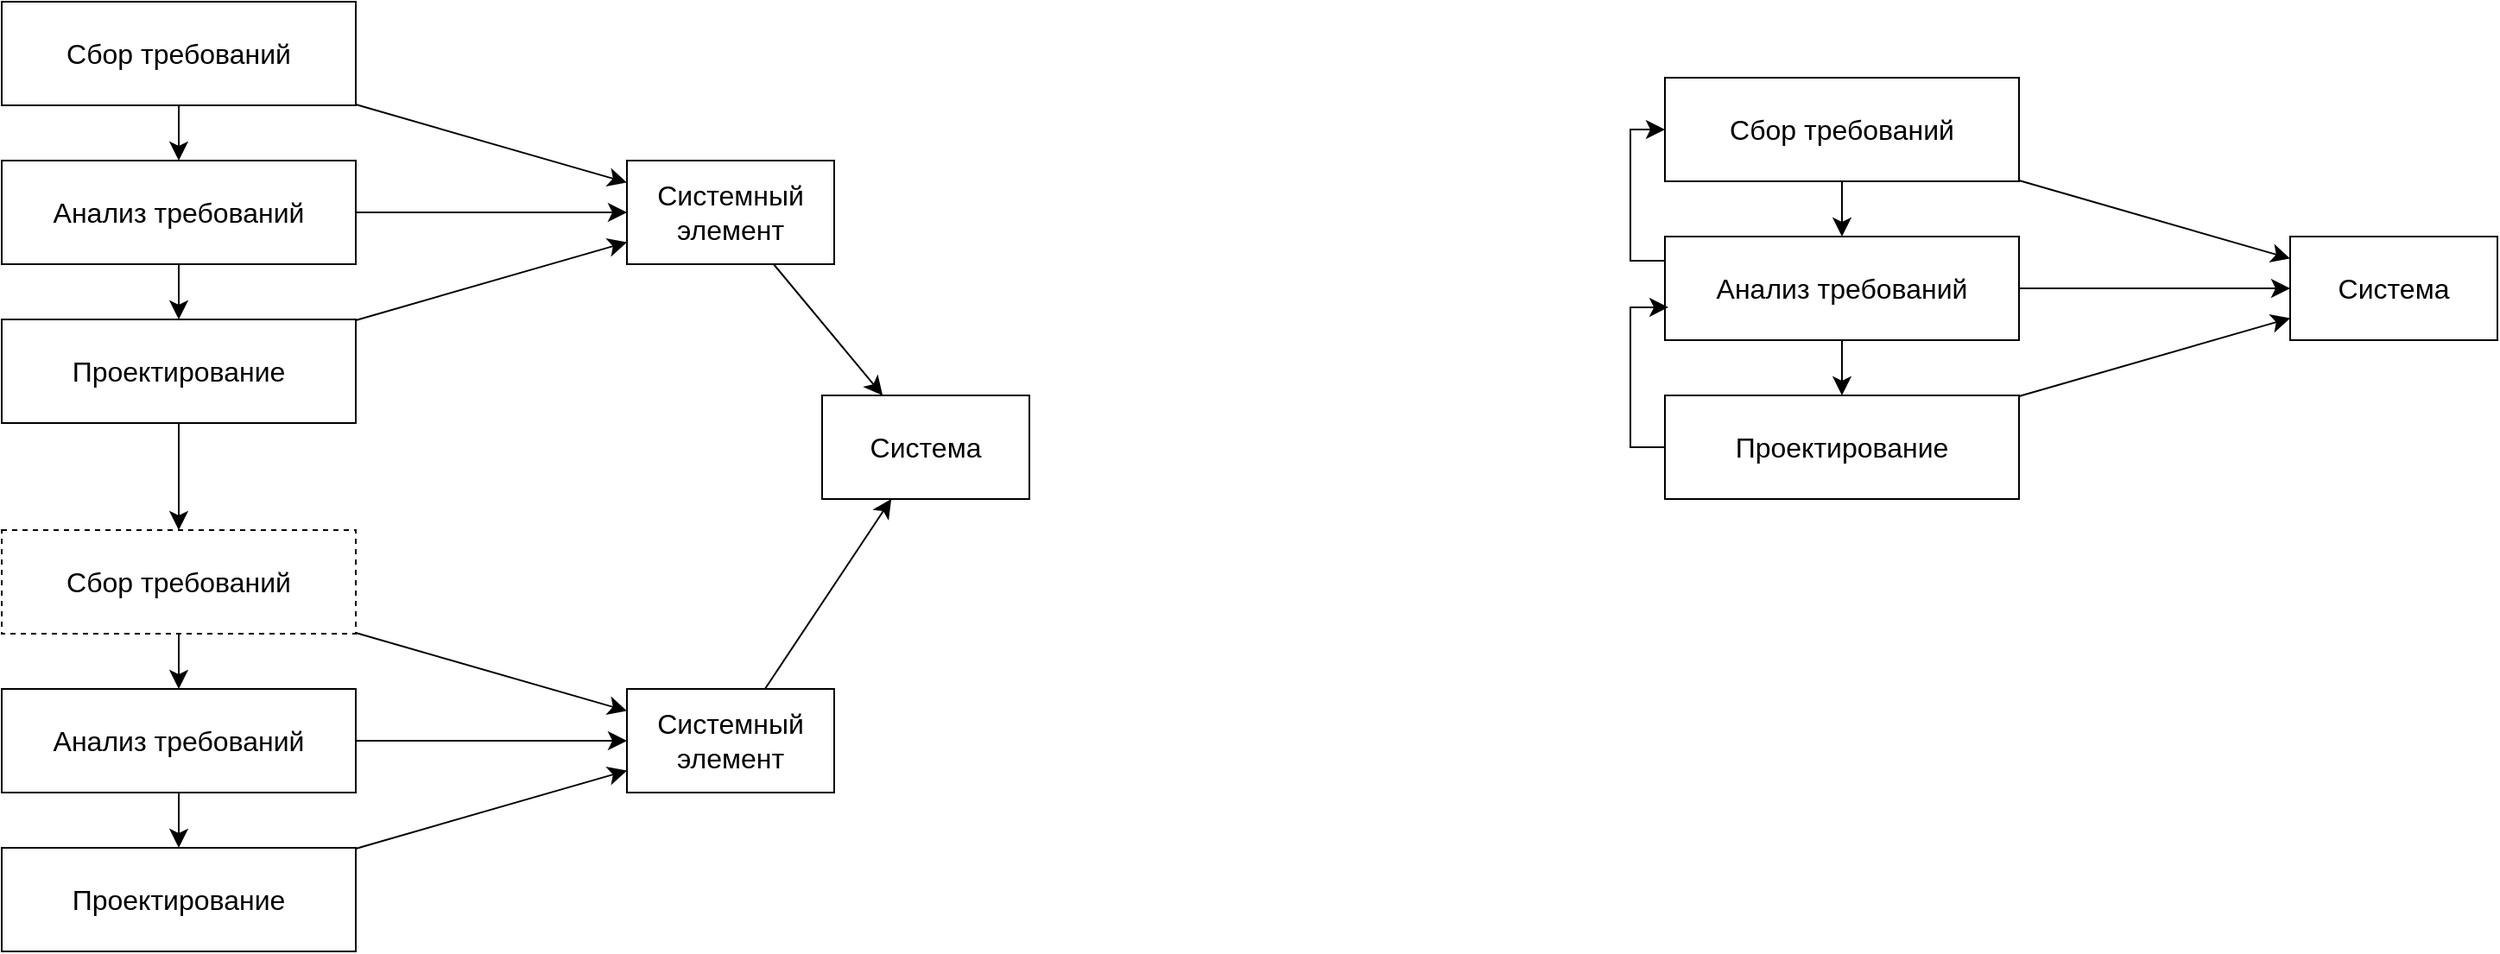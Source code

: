 <mxfile version="21.6.6" type="github" pages="2">
  <diagram name="Page-1" id="neX6P6fVGqzPIGTvPSa0">
    <mxGraphModel dx="1469" dy="785" grid="0" gridSize="10" guides="1" tooltips="1" connect="1" arrows="1" fold="1" page="0" pageScale="1" pageWidth="1169" pageHeight="827" math="0" shadow="0">
      <root>
        <mxCell id="0" />
        <mxCell id="1" parent="0" />
        <mxCell id="FitfX2rur0cgfh9LuDd8-4" style="edgeStyle=none;curved=1;rounded=0;orthogonalLoop=1;jettySize=auto;html=1;fontSize=12;startSize=8;endSize=8;" edge="1" parent="1" source="FitfX2rur0cgfh9LuDd8-1" target="FitfX2rur0cgfh9LuDd8-3">
          <mxGeometry relative="1" as="geometry" />
        </mxCell>
        <mxCell id="FitfX2rur0cgfh9LuDd8-8" style="edgeStyle=none;curved=1;rounded=0;orthogonalLoop=1;jettySize=auto;html=1;fontSize=12;startSize=8;endSize=8;" edge="1" parent="1" source="FitfX2rur0cgfh9LuDd8-1" target="FitfX2rur0cgfh9LuDd8-2">
          <mxGeometry relative="1" as="geometry" />
        </mxCell>
        <mxCell id="FitfX2rur0cgfh9LuDd8-1" value="Анализ требований" style="rounded=0;whiteSpace=wrap;html=1;fontSize=16;" vertex="1" parent="1">
          <mxGeometry x="-35" y="199" width="205" height="60" as="geometry" />
        </mxCell>
        <mxCell id="FitfX2rur0cgfh9LuDd8-48" style="edgeStyle=none;curved=1;rounded=0;orthogonalLoop=1;jettySize=auto;html=1;fontSize=12;startSize=8;endSize=8;" edge="1" parent="1" source="FitfX2rur0cgfh9LuDd8-2" target="FitfX2rur0cgfh9LuDd8-47">
          <mxGeometry relative="1" as="geometry" />
        </mxCell>
        <mxCell id="FitfX2rur0cgfh9LuDd8-2" value="Системный элемент" style="rounded=0;whiteSpace=wrap;html=1;fontSize=16;" vertex="1" parent="1">
          <mxGeometry x="327" y="199" width="120" height="60" as="geometry" />
        </mxCell>
        <mxCell id="FitfX2rur0cgfh9LuDd8-9" style="edgeStyle=none;curved=1;rounded=0;orthogonalLoop=1;jettySize=auto;html=1;fontSize=12;startSize=8;endSize=8;" edge="1" parent="1" source="FitfX2rur0cgfh9LuDd8-3" target="FitfX2rur0cgfh9LuDd8-2">
          <mxGeometry relative="1" as="geometry" />
        </mxCell>
        <mxCell id="FitfX2rur0cgfh9LuDd8-21" style="edgeStyle=none;curved=1;rounded=0;orthogonalLoop=1;jettySize=auto;html=1;fontSize=12;startSize=8;endSize=8;" edge="1" parent="1" source="FitfX2rur0cgfh9LuDd8-3" target="FitfX2rur0cgfh9LuDd8-19">
          <mxGeometry relative="1" as="geometry" />
        </mxCell>
        <mxCell id="FitfX2rur0cgfh9LuDd8-3" value="Проектирование" style="rounded=0;whiteSpace=wrap;html=1;fontSize=16;" vertex="1" parent="1">
          <mxGeometry x="-35" y="291" width="205" height="60" as="geometry" />
        </mxCell>
        <mxCell id="FitfX2rur0cgfh9LuDd8-6" style="edgeStyle=none;curved=1;rounded=0;orthogonalLoop=1;jettySize=auto;html=1;fontSize=12;startSize=8;endSize=8;" edge="1" parent="1" source="FitfX2rur0cgfh9LuDd8-5" target="FitfX2rur0cgfh9LuDd8-1">
          <mxGeometry relative="1" as="geometry" />
        </mxCell>
        <mxCell id="FitfX2rur0cgfh9LuDd8-7" style="edgeStyle=none;curved=1;rounded=0;orthogonalLoop=1;jettySize=auto;html=1;fontSize=12;startSize=8;endSize=8;" edge="1" parent="1" source="FitfX2rur0cgfh9LuDd8-5" target="FitfX2rur0cgfh9LuDd8-2">
          <mxGeometry relative="1" as="geometry" />
        </mxCell>
        <mxCell id="FitfX2rur0cgfh9LuDd8-5" value="Сбор требований" style="rounded=0;whiteSpace=wrap;html=1;fontSize=16;" vertex="1" parent="1">
          <mxGeometry x="-35" y="107" width="205" height="60" as="geometry" />
        </mxCell>
        <mxCell id="FitfX2rur0cgfh9LuDd8-11" style="edgeStyle=none;curved=1;rounded=0;orthogonalLoop=1;jettySize=auto;html=1;fontSize=12;startSize=8;endSize=8;" edge="1" parent="1" source="FitfX2rur0cgfh9LuDd8-13" target="FitfX2rur0cgfh9LuDd8-16">
          <mxGeometry relative="1" as="geometry" />
        </mxCell>
        <mxCell id="FitfX2rur0cgfh9LuDd8-12" style="edgeStyle=none;curved=1;rounded=0;orthogonalLoop=1;jettySize=auto;html=1;fontSize=12;startSize=8;endSize=8;" edge="1" parent="1" source="FitfX2rur0cgfh9LuDd8-13" target="FitfX2rur0cgfh9LuDd8-14">
          <mxGeometry relative="1" as="geometry" />
        </mxCell>
        <mxCell id="FitfX2rur0cgfh9LuDd8-13" value="Анализ требований" style="rounded=0;whiteSpace=wrap;html=1;fontSize=16;" vertex="1" parent="1">
          <mxGeometry x="-35" y="505" width="205" height="60" as="geometry" />
        </mxCell>
        <mxCell id="FitfX2rur0cgfh9LuDd8-49" style="edgeStyle=none;curved=1;rounded=0;orthogonalLoop=1;jettySize=auto;html=1;fontSize=12;startSize=8;endSize=8;" edge="1" parent="1" source="FitfX2rur0cgfh9LuDd8-14" target="FitfX2rur0cgfh9LuDd8-47">
          <mxGeometry relative="1" as="geometry" />
        </mxCell>
        <mxCell id="FitfX2rur0cgfh9LuDd8-14" value="Системный элемент" style="rounded=0;whiteSpace=wrap;html=1;fontSize=16;" vertex="1" parent="1">
          <mxGeometry x="327" y="505" width="120" height="60" as="geometry" />
        </mxCell>
        <mxCell id="FitfX2rur0cgfh9LuDd8-15" style="edgeStyle=none;curved=1;rounded=0;orthogonalLoop=1;jettySize=auto;html=1;fontSize=12;startSize=8;endSize=8;" edge="1" parent="1" source="FitfX2rur0cgfh9LuDd8-16" target="FitfX2rur0cgfh9LuDd8-14">
          <mxGeometry relative="1" as="geometry" />
        </mxCell>
        <mxCell id="FitfX2rur0cgfh9LuDd8-16" value="Проектирование" style="rounded=0;whiteSpace=wrap;html=1;fontSize=16;" vertex="1" parent="1">
          <mxGeometry x="-35" y="597" width="205" height="60" as="geometry" />
        </mxCell>
        <mxCell id="FitfX2rur0cgfh9LuDd8-17" style="edgeStyle=none;curved=1;rounded=0;orthogonalLoop=1;jettySize=auto;html=1;fontSize=12;startSize=8;endSize=8;" edge="1" parent="1" source="FitfX2rur0cgfh9LuDd8-19" target="FitfX2rur0cgfh9LuDd8-13">
          <mxGeometry relative="1" as="geometry" />
        </mxCell>
        <mxCell id="FitfX2rur0cgfh9LuDd8-18" style="edgeStyle=none;curved=1;rounded=0;orthogonalLoop=1;jettySize=auto;html=1;fontSize=12;startSize=8;endSize=8;" edge="1" parent="1" source="FitfX2rur0cgfh9LuDd8-19" target="FitfX2rur0cgfh9LuDd8-14">
          <mxGeometry relative="1" as="geometry" />
        </mxCell>
        <mxCell id="FitfX2rur0cgfh9LuDd8-19" value="Сбор требований" style="rounded=0;whiteSpace=wrap;html=1;fontSize=16;dashed=1;" vertex="1" parent="1">
          <mxGeometry x="-35" y="413" width="205" height="60" as="geometry" />
        </mxCell>
        <mxCell id="FitfX2rur0cgfh9LuDd8-22" style="edgeStyle=none;curved=1;rounded=0;orthogonalLoop=1;jettySize=auto;html=1;fontSize=12;startSize=8;endSize=8;" edge="1" parent="1" source="FitfX2rur0cgfh9LuDd8-24" target="FitfX2rur0cgfh9LuDd8-29">
          <mxGeometry relative="1" as="geometry" />
        </mxCell>
        <mxCell id="FitfX2rur0cgfh9LuDd8-23" style="edgeStyle=none;curved=1;rounded=0;orthogonalLoop=1;jettySize=auto;html=1;fontSize=12;startSize=8;endSize=8;" edge="1" parent="1" source="FitfX2rur0cgfh9LuDd8-24" target="FitfX2rur0cgfh9LuDd8-26">
          <mxGeometry relative="1" as="geometry" />
        </mxCell>
        <mxCell id="FitfX2rur0cgfh9LuDd8-42" style="edgeStyle=orthogonalEdgeStyle;rounded=0;orthogonalLoop=1;jettySize=auto;html=1;entryX=0;entryY=0.5;entryDx=0;entryDy=0;fontSize=12;startSize=8;endSize=8;exitX=0;exitY=0.5;exitDx=0;exitDy=0;" edge="1" parent="1" source="FitfX2rur0cgfh9LuDd8-24" target="FitfX2rur0cgfh9LuDd8-32">
          <mxGeometry relative="1" as="geometry">
            <Array as="points">
              <mxPoint x="928" y="257" />
              <mxPoint x="908" y="257" />
              <mxPoint x="908" y="181" />
            </Array>
          </mxGeometry>
        </mxCell>
        <mxCell id="FitfX2rur0cgfh9LuDd8-24" value="Анализ требований" style="rounded=0;whiteSpace=wrap;html=1;fontSize=16;" vertex="1" parent="1">
          <mxGeometry x="928" y="243" width="205" height="60" as="geometry" />
        </mxCell>
        <mxCell id="FitfX2rur0cgfh9LuDd8-26" value="Система" style="rounded=0;whiteSpace=wrap;html=1;fontSize=16;" vertex="1" parent="1">
          <mxGeometry x="1290" y="243" width="120" height="60" as="geometry" />
        </mxCell>
        <mxCell id="FitfX2rur0cgfh9LuDd8-27" style="edgeStyle=none;curved=1;rounded=0;orthogonalLoop=1;jettySize=auto;html=1;fontSize=12;startSize=8;endSize=8;" edge="1" parent="1" source="FitfX2rur0cgfh9LuDd8-29" target="FitfX2rur0cgfh9LuDd8-26">
          <mxGeometry relative="1" as="geometry" />
        </mxCell>
        <mxCell id="FitfX2rur0cgfh9LuDd8-43" style="edgeStyle=orthogonalEdgeStyle;rounded=0;orthogonalLoop=1;jettySize=auto;html=1;entryX=0.01;entryY=0.683;entryDx=0;entryDy=0;fontSize=12;startSize=8;endSize=8;exitX=0;exitY=0.5;exitDx=0;exitDy=0;entryPerimeter=0;" edge="1" parent="1" source="FitfX2rur0cgfh9LuDd8-29" target="FitfX2rur0cgfh9LuDd8-24">
          <mxGeometry relative="1" as="geometry">
            <Array as="points">
              <mxPoint x="908" y="365" />
              <mxPoint x="908" y="284" />
            </Array>
          </mxGeometry>
        </mxCell>
        <mxCell id="FitfX2rur0cgfh9LuDd8-29" value="Проектирование" style="rounded=0;whiteSpace=wrap;html=1;fontSize=16;" vertex="1" parent="1">
          <mxGeometry x="928" y="335" width="205" height="60" as="geometry" />
        </mxCell>
        <mxCell id="FitfX2rur0cgfh9LuDd8-30" style="edgeStyle=none;curved=1;rounded=0;orthogonalLoop=1;jettySize=auto;html=1;fontSize=12;startSize=8;endSize=8;" edge="1" parent="1" source="FitfX2rur0cgfh9LuDd8-32" target="FitfX2rur0cgfh9LuDd8-24">
          <mxGeometry relative="1" as="geometry" />
        </mxCell>
        <mxCell id="FitfX2rur0cgfh9LuDd8-31" style="edgeStyle=none;curved=1;rounded=0;orthogonalLoop=1;jettySize=auto;html=1;fontSize=12;startSize=8;endSize=8;" edge="1" parent="1" source="FitfX2rur0cgfh9LuDd8-32" target="FitfX2rur0cgfh9LuDd8-26">
          <mxGeometry relative="1" as="geometry" />
        </mxCell>
        <mxCell id="FitfX2rur0cgfh9LuDd8-32" value="Сбор требований" style="rounded=0;whiteSpace=wrap;html=1;fontSize=16;" vertex="1" parent="1">
          <mxGeometry x="928" y="151" width="205" height="60" as="geometry" />
        </mxCell>
        <mxCell id="FitfX2rur0cgfh9LuDd8-47" value="Система" style="rounded=0;whiteSpace=wrap;html=1;fontSize=16;" vertex="1" parent="1">
          <mxGeometry x="440" y="335" width="120" height="60" as="geometry" />
        </mxCell>
      </root>
    </mxGraphModel>
  </diagram>
  <diagram id="UETmV2aFfu3CnfJQaFv1" name="Page-2">
    <mxGraphModel dx="1699" dy="1353" grid="0" gridSize="10" guides="1" tooltips="1" connect="1" arrows="1" fold="1" page="0" pageScale="1" pageWidth="1169" pageHeight="827" math="0" shadow="0">
      <root>
        <mxCell id="0" />
        <mxCell id="1" parent="0" />
        <mxCell id="pttD_mgatIToKl5A9Nnx-1" value="Минтинг завода" style="swimlane;html=1;childLayout=stackLayout;resizeParent=1;resizeParentMax=0;horizontal=0;startSize=24;horizontalStack=0;whiteSpace=wrap;fontSize=16;" vertex="1" parent="1">
          <mxGeometry x="-310" y="-52" width="908" height="558" as="geometry" />
        </mxCell>
        <mxCell id="pttD_mgatIToKl5A9Nnx-2" value="Игрок" style="swimlane;html=1;startSize=20;horizontal=0;fontSize=16;" vertex="1" parent="pttD_mgatIToKl5A9Nnx-1">
          <mxGeometry x="24" width="884" height="120" as="geometry" />
        </mxCell>
        <mxCell id="pttD_mgatIToKl5A9Nnx-3" value="Вызвать метод &quot;mint&quot;" style="points=[[0.25,0,0],[0.5,0,0],[0.75,0,0],[1,0.25,0],[1,0.5,0],[1,0.75,0],[0.75,1,0],[0.5,1,0],[0.25,1,0],[0,0.75,0],[0,0.5,0],[0,0.25,0]];shape=mxgraph.bpmn.task;whiteSpace=wrap;rectStyle=rounded;size=10;html=1;container=1;expand=0;collapsible=0;taskMarker=abstract;fontSize=16;" vertex="1" parent="pttD_mgatIToKl5A9Nnx-2">
          <mxGeometry x="96" y="27" width="114" height="72" as="geometry" />
        </mxCell>
        <mxCell id="pttD_mgatIToKl5A9Nnx-4" style="edgeStyle=elbowEdgeStyle;rounded=0;orthogonalLoop=1;jettySize=auto;html=1;fontSize=12;startSize=8;endSize=8;" edge="1" parent="pttD_mgatIToKl5A9Nnx-2" source="pttD_mgatIToKl5A9Nnx-5" target="pttD_mgatIToKl5A9Nnx-3">
          <mxGeometry relative="1" as="geometry" />
        </mxCell>
        <mxCell id="pttD_mgatIToKl5A9Nnx-5" value="" style="ellipse;whiteSpace=wrap;html=1;aspect=fixed;fontSize=16;" vertex="1" parent="pttD_mgatIToKl5A9Nnx-2">
          <mxGeometry x="33" y="44.75" width="36.5" height="36.5" as="geometry" />
        </mxCell>
        <mxCell id="pttD_mgatIToKl5A9Nnx-6" value="СК &quot;Заводы&quot;" style="swimlane;html=1;startSize=20;horizontal=0;fontSize=16;" vertex="1" parent="pttD_mgatIToKl5A9Nnx-1">
          <mxGeometry x="24" y="120" width="884" height="198" as="geometry" />
        </mxCell>
        <mxCell id="pttD_mgatIToKl5A9Nnx-7" value="" style="points=[[0.145,0.145,0],[0.5,0,0],[0.855,0.145,0],[1,0.5,0],[0.855,0.855,0],[0.5,1,0],[0.145,0.855,0],[0,0.5,0]];shape=mxgraph.bpmn.event;html=1;verticalLabelPosition=bottom;labelBackgroundColor=#ffffff;verticalAlign=top;align=center;perimeter=ellipsePerimeter;outlineConnect=0;aspect=fixed;outline=end;symbol=terminate2;fontSize=16;" vertex="1" parent="pttD_mgatIToKl5A9Nnx-6">
          <mxGeometry x="800" y="37.5" width="43" height="43" as="geometry" />
        </mxCell>
        <mxCell id="pttD_mgatIToKl5A9Nnx-8" value="Разместить событие&lt;br&gt;&quot;Проверка наличия ресурсов&quot;" style="points=[[0.145,0.145,0],[0.5,0,0],[0.855,0.145,0],[1,0.5,0],[0.855,0.855,0],[0.5,1,0],[0.145,0.855,0],[0,0.5,0]];shape=mxgraph.bpmn.event;html=1;verticalLabelPosition=bottom;labelBackgroundColor=#ffffff;verticalAlign=top;align=center;perimeter=ellipsePerimeter;outlineConnect=0;aspect=fixed;outline=standard;symbol=message;fontSize=16;" vertex="1" parent="pttD_mgatIToKl5A9Nnx-6">
          <mxGeometry x="130" y="51" width="50" height="50" as="geometry" />
        </mxCell>
        <mxCell id="pttD_mgatIToKl5A9Nnx-9" style="edgeStyle=elbowEdgeStyle;rounded=0;orthogonalLoop=1;jettySize=auto;html=1;fontSize=12;startSize=8;endSize=8;elbow=vertical;" edge="1" parent="pttD_mgatIToKl5A9Nnx-6" source="pttD_mgatIToKl5A9Nnx-13" target="pttD_mgatIToKl5A9Nnx-17">
          <mxGeometry relative="1" as="geometry">
            <mxPoint x="567" y="69.789" as="targetPoint" />
          </mxGeometry>
        </mxCell>
        <mxCell id="pttD_mgatIToKl5A9Nnx-10" value="да" style="edgeLabel;html=1;align=center;verticalAlign=middle;resizable=0;points=[];fontSize=16;" vertex="1" connectable="0" parent="pttD_mgatIToKl5A9Nnx-9">
          <mxGeometry x="-0.299" y="-1" relative="1" as="geometry">
            <mxPoint as="offset" />
          </mxGeometry>
        </mxCell>
        <mxCell id="pttD_mgatIToKl5A9Nnx-11" style="edgeStyle=elbowEdgeStyle;rounded=0;orthogonalLoop=1;jettySize=auto;html=1;fontSize=12;startSize=8;endSize=8;exitX=0.5;exitY=1;exitDx=0;exitDy=0;exitPerimeter=0;elbow=vertical;" edge="1" parent="pttD_mgatIToKl5A9Nnx-6" source="pttD_mgatIToKl5A9Nnx-13" target="pttD_mgatIToKl5A9Nnx-14">
          <mxGeometry relative="1" as="geometry">
            <mxPoint x="555" y="148" as="targetPoint" />
            <Array as="points">
              <mxPoint x="571" y="141" />
              <mxPoint x="497" y="148" />
            </Array>
          </mxGeometry>
        </mxCell>
        <mxCell id="pttD_mgatIToKl5A9Nnx-12" value="нет" style="edgeLabel;html=1;align=center;verticalAlign=middle;resizable=0;points=[];fontSize=16;" vertex="1" connectable="0" parent="pttD_mgatIToKl5A9Nnx-11">
          <mxGeometry x="0.287" y="3" relative="1" as="geometry">
            <mxPoint as="offset" />
          </mxGeometry>
        </mxCell>
        <mxCell id="pttD_mgatIToKl5A9Nnx-13" value="У игрока&lt;br&gt;есть нужные ресурсы?" style="points=[[0.25,0.25,0],[0.5,0,0],[0.75,0.25,0],[1,0.5,0],[0.75,0.75,0],[0.5,1,0],[0.25,0.75,0],[0,0.5,0]];shape=mxgraph.bpmn.gateway2;verticalLabelPosition=top;labelBackgroundColor=#FCFCFC;verticalAlign=bottom;align=center;perimeter=rhombusPerimeter;outlineConnect=0;outline=none;symbol=none;gwType=exclusive;fontSize=16;html=1;spacing=4;labelBorderColor=none;labelPosition=center;" vertex="1" parent="pttD_mgatIToKl5A9Nnx-6">
          <mxGeometry x="390" y="45" width="50" height="50" as="geometry" />
        </mxCell>
        <mxCell id="pttD_mgatIToKl5A9Nnx-14" value="Ошибка" style="points=[[0.145,0.145,0],[0.5,0,0],[0.855,0.145,0],[1,0.5,0],[0.855,0.855,0],[0.5,1,0],[0.145,0.855,0],[0,0.5,0]];shape=mxgraph.bpmn.event;html=1;verticalLabelPosition=bottom;labelBackgroundColor=#ffffff;verticalAlign=top;align=center;perimeter=ellipsePerimeter;outlineConnect=0;aspect=fixed;outline=end;symbol=message;fontSize=16;" vertex="1" parent="pttD_mgatIToKl5A9Nnx-6">
          <mxGeometry x="615" y="114" width="50" height="50" as="geometry" />
        </mxCell>
        <mxCell id="pttD_mgatIToKl5A9Nnx-15" style="edgeStyle=none;curved=1;rounded=0;orthogonalLoop=1;jettySize=auto;html=1;exitX=0.5;exitY=0;exitDx=0;exitDy=0;exitPerimeter=0;fontSize=12;startSize=8;endSize=8;" edge="1" parent="pttD_mgatIToKl5A9Nnx-6" source="pttD_mgatIToKl5A9Nnx-14" target="pttD_mgatIToKl5A9Nnx-14">
          <mxGeometry relative="1" as="geometry" />
        </mxCell>
        <mxCell id="pttD_mgatIToKl5A9Nnx-16" style="edgeStyle=elbowEdgeStyle;rounded=0;orthogonalLoop=1;jettySize=auto;html=1;fontSize=12;startSize=8;endSize=8;elbow=vertical;" edge="1" parent="pttD_mgatIToKl5A9Nnx-6" source="pttD_mgatIToKl5A9Nnx-17" target="pttD_mgatIToKl5A9Nnx-7">
          <mxGeometry relative="1" as="geometry" />
        </mxCell>
        <mxCell id="pttD_mgatIToKl5A9Nnx-17" value="Произвести минтинг токена" style="points=[[0.25,0,0],[0.5,0,0],[0.75,0,0],[1,0.25,0],[1,0.5,0],[1,0.75,0],[0.75,1,0],[0.5,1,0],[0.25,1,0],[0,0.75,0],[0,0.5,0],[0,0.25,0]];shape=mxgraph.bpmn.task;whiteSpace=wrap;rectStyle=rounded;size=10;html=1;container=1;expand=0;collapsible=0;taskMarker=abstract;fontSize=16;" vertex="1" parent="pttD_mgatIToKl5A9Nnx-6">
          <mxGeometry x="575" y="23" width="170" height="72" as="geometry" />
        </mxCell>
        <mxCell id="pttD_mgatIToKl5A9Nnx-18" value="Нода" style="swimlane;html=1;startSize=20;horizontal=0;fontSize=16;" vertex="1" parent="pttD_mgatIToKl5A9Nnx-1">
          <mxGeometry x="24" y="318" width="884" height="120" as="geometry" />
        </mxCell>
        <mxCell id="pttD_mgatIToKl5A9Nnx-19" value="Отловить событие" style="points=[[0.25,0,0],[0.5,0,0],[0.75,0,0],[1,0.25,0],[1,0.5,0],[1,0.75,0],[0.75,1,0],[0.5,1,0],[0.25,1,0],[0,0.75,0],[0,0.5,0],[0,0.25,0]];shape=mxgraph.bpmn.task;whiteSpace=wrap;rectStyle=rounded;size=10;html=1;container=1;expand=0;collapsible=0;taskMarker=abstract;fontSize=16;" vertex="1" parent="pttD_mgatIToKl5A9Nnx-18">
          <mxGeometry x="70" y="24" width="170" height="72" as="geometry" />
        </mxCell>
        <mxCell id="pttD_mgatIToKl5A9Nnx-20" value="Разместить транзакцию" style="points=[[0.145,0.145,0],[0.5,0,0],[0.855,0.145,0],[1,0.5,0],[0.855,0.855,0],[0.5,1,0],[0.145,0.855,0],[0,0.5,0]];shape=mxgraph.bpmn.event;html=1;verticalLabelPosition=bottom;labelBackgroundColor=#ffffff;verticalAlign=top;align=center;perimeter=ellipsePerimeter;outlineConnect=0;aspect=fixed;outline=standard;symbol=message;fontSize=16;" vertex="1" parent="pttD_mgatIToKl5A9Nnx-18">
          <mxGeometry x="340" y="24" width="50" height="50" as="geometry" />
        </mxCell>
        <mxCell id="pttD_mgatIToKl5A9Nnx-21" value="Сервер" style="swimlane;html=1;startSize=20;horizontal=0;fontSize=16;" vertex="1" parent="pttD_mgatIToKl5A9Nnx-1">
          <mxGeometry x="24" y="438" width="884" height="120" as="geometry" />
        </mxCell>
        <mxCell id="pttD_mgatIToKl5A9Nnx-22" style="edgeStyle=none;curved=1;rounded=0;orthogonalLoop=1;jettySize=auto;html=1;fontSize=12;startSize=8;endSize=8;" edge="1" parent="pttD_mgatIToKl5A9Nnx-21" source="pttD_mgatIToKl5A9Nnx-23" target="pttD_mgatIToKl5A9Nnx-24">
          <mxGeometry relative="1" as="geometry" />
        </mxCell>
        <mxCell id="pttD_mgatIToKl5A9Nnx-23" value="Проверить наличие ресурсов у игрока" style="points=[[0.25,0,0],[0.5,0,0],[0.75,0,0],[1,0.25,0],[1,0.5,0],[1,0.75,0],[0.75,1,0],[0.5,1,0],[0.25,1,0],[0,0.75,0],[0,0.5,0],[0,0.25,0]];shape=mxgraph.bpmn.task;whiteSpace=wrap;rectStyle=rounded;size=10;html=1;container=1;expand=0;collapsible=0;taskMarker=abstract;fontSize=16;" vertex="1" parent="pttD_mgatIToKl5A9Nnx-21">
          <mxGeometry x="64" y="24" width="170" height="72" as="geometry" />
        </mxCell>
        <mxCell id="pttD_mgatIToKl5A9Nnx-24" value="Сформировать транзакцию со статусом проверки" style="points=[[0.25,0,0],[0.5,0,0],[0.75,0,0],[1,0.25,0],[1,0.5,0],[1,0.75,0],[0.75,1,0],[0.5,1,0],[0.25,1,0],[0,0.75,0],[0,0.5,0],[0,0.25,0]];shape=mxgraph.bpmn.task;whiteSpace=wrap;rectStyle=rounded;size=10;html=1;container=1;expand=0;collapsible=0;taskMarker=abstract;fontSize=16;" vertex="1" parent="pttD_mgatIToKl5A9Nnx-21">
          <mxGeometry x="284" y="24" width="170" height="72" as="geometry" />
        </mxCell>
        <mxCell id="pttD_mgatIToKl5A9Nnx-25" style="edgeStyle=elbowEdgeStyle;rounded=0;orthogonalLoop=1;jettySize=auto;html=1;fontSize=12;startSize=8;endSize=8;" edge="1" parent="pttD_mgatIToKl5A9Nnx-1" source="pttD_mgatIToKl5A9Nnx-3" target="pttD_mgatIToKl5A9Nnx-8">
          <mxGeometry relative="1" as="geometry">
            <mxPoint x="293" y="147" as="targetPoint" />
          </mxGeometry>
        </mxCell>
        <mxCell id="pttD_mgatIToKl5A9Nnx-26" style="edgeStyle=elbowEdgeStyle;rounded=0;orthogonalLoop=1;jettySize=auto;html=1;fontSize=12;startSize=8;endSize=8;" edge="1" parent="pttD_mgatIToKl5A9Nnx-1" source="pttD_mgatIToKl5A9Nnx-8" target="pttD_mgatIToKl5A9Nnx-19">
          <mxGeometry relative="1" as="geometry" />
        </mxCell>
        <mxCell id="pttD_mgatIToKl5A9Nnx-27" style="edgeStyle=elbowEdgeStyle;rounded=0;orthogonalLoop=1;jettySize=auto;html=1;fontSize=12;startSize=8;endSize=8;" edge="1" parent="pttD_mgatIToKl5A9Nnx-1" source="pttD_mgatIToKl5A9Nnx-19" target="pttD_mgatIToKl5A9Nnx-23">
          <mxGeometry relative="1" as="geometry" />
        </mxCell>
        <mxCell id="pttD_mgatIToKl5A9Nnx-28" style="edgeStyle=elbowEdgeStyle;rounded=0;orthogonalLoop=1;jettySize=auto;html=1;fontSize=12;startSize=8;endSize=8;" edge="1" parent="pttD_mgatIToKl5A9Nnx-1" source="pttD_mgatIToKl5A9Nnx-24" target="pttD_mgatIToKl5A9Nnx-20">
          <mxGeometry relative="1" as="geometry">
            <mxPoint x="393" y="328.0" as="targetPoint" />
          </mxGeometry>
        </mxCell>
        <mxCell id="pttD_mgatIToKl5A9Nnx-29" style="edgeStyle=elbowEdgeStyle;rounded=0;orthogonalLoop=1;jettySize=auto;html=1;fontSize=12;startSize=8;endSize=8;" edge="1" parent="pttD_mgatIToKl5A9Nnx-1" source="pttD_mgatIToKl5A9Nnx-20" target="pttD_mgatIToKl5A9Nnx-13">
          <mxGeometry relative="1" as="geometry">
            <mxPoint x="394.286" y="256" as="sourcePoint" />
            <mxPoint x="398" y="173" as="targetPoint" />
            <Array as="points">
              <mxPoint x="390" y="234" />
            </Array>
          </mxGeometry>
        </mxCell>
        <mxCell id="pttD_mgatIToKl5A9Nnx-59" value="Проектирвоание" style="swimlane;html=1;startSize=20;horizontal=0;fontSize=16;" vertex="1" parent="1">
          <mxGeometry x="-306" y="848" width="1125" height="331" as="geometry" />
        </mxCell>
        <mxCell id="pttD_mgatIToKl5A9Nnx-65" style="edgeStyle=none;curved=1;rounded=0;orthogonalLoop=1;jettySize=auto;html=1;fontSize=12;startSize=8;endSize=8;" edge="1" parent="pttD_mgatIToKl5A9Nnx-59" source="pttD_mgatIToKl5A9Nnx-60" target="pttD_mgatIToKl5A9Nnx-63">
          <mxGeometry relative="1" as="geometry" />
        </mxCell>
        <mxCell id="pttD_mgatIToKl5A9Nnx-60" value="Сбор требований" style="points=[[0.25,0,0],[0.5,0,0],[0.75,0,0],[1,0.25,0],[1,0.5,0],[1,0.75,0],[0.75,1,0],[0.5,1,0],[0.25,1,0],[0,0.75,0],[0,0.5,0],[0,0.25,0]];shape=mxgraph.bpmn.task;whiteSpace=wrap;rectStyle=rounded;size=10;html=1;container=1;expand=0;collapsible=0;taskMarker=abstract;fontSize=16;" vertex="1" parent="pttD_mgatIToKl5A9Nnx-59">
          <mxGeometry x="117" y="111" width="114" height="72" as="geometry" />
        </mxCell>
        <mxCell id="pttD_mgatIToKl5A9Nnx-61" style="edgeStyle=elbowEdgeStyle;rounded=0;orthogonalLoop=1;jettySize=auto;html=1;fontSize=12;startSize=8;endSize=8;" edge="1" parent="pttD_mgatIToKl5A9Nnx-59" source="pttD_mgatIToKl5A9Nnx-62" target="pttD_mgatIToKl5A9Nnx-60">
          <mxGeometry relative="1" as="geometry" />
        </mxCell>
        <mxCell id="pttD_mgatIToKl5A9Nnx-62" value="" style="ellipse;whiteSpace=wrap;html=1;aspect=fixed;fontSize=16;" vertex="1" parent="pttD_mgatIToKl5A9Nnx-59">
          <mxGeometry x="46" y="128.75" width="36.5" height="36.5" as="geometry" />
        </mxCell>
        <mxCell id="pttD_mgatIToKl5A9Nnx-66" style="edgeStyle=none;curved=1;rounded=0;orthogonalLoop=1;jettySize=auto;html=1;fontSize=12;startSize=8;endSize=8;" edge="1" parent="pttD_mgatIToKl5A9Nnx-59" source="pttD_mgatIToKl5A9Nnx-63" target="pttD_mgatIToKl5A9Nnx-64">
          <mxGeometry relative="1" as="geometry" />
        </mxCell>
        <mxCell id="pttD_mgatIToKl5A9Nnx-63" value="Анализ требований" style="points=[[0.25,0,0],[0.5,0,0],[0.75,0,0],[1,0.25,0],[1,0.5,0],[1,0.75,0],[0.75,1,0],[0.5,1,0],[0.25,1,0],[0,0.75,0],[0,0.5,0],[0,0.25,0]];shape=mxgraph.bpmn.task;whiteSpace=wrap;rectStyle=rounded;size=10;html=1;container=1;expand=0;collapsible=0;taskMarker=abstract;fontSize=16;" vertex="1" parent="pttD_mgatIToKl5A9Nnx-59">
          <mxGeometry x="263" y="111" width="114" height="72" as="geometry" />
        </mxCell>
        <mxCell id="pttD_mgatIToKl5A9Nnx-76" style="edgeStyle=none;curved=1;rounded=0;orthogonalLoop=1;jettySize=auto;html=1;fontSize=12;startSize=8;endSize=8;" edge="1" parent="pttD_mgatIToKl5A9Nnx-59" source="pttD_mgatIToKl5A9Nnx-64" target="pttD_mgatIToKl5A9Nnx-75">
          <mxGeometry relative="1" as="geometry" />
        </mxCell>
        <mxCell id="pttD_mgatIToKl5A9Nnx-64" value="Проектирование (разработка артефактов)" style="points=[[0.25,0,0],[0.5,0,0],[0.75,0,0],[1,0.25,0],[1,0.5,0],[1,0.75,0],[0.75,1,0],[0.5,1,0],[0.25,1,0],[0,0.75,0],[0,0.5,0],[0,0.25,0]];shape=mxgraph.bpmn.task;whiteSpace=wrap;rectStyle=rounded;size=10;html=1;container=1;expand=0;collapsible=0;taskMarker=abstract;fontSize=16;" vertex="1" parent="pttD_mgatIToKl5A9Nnx-59">
          <mxGeometry x="404" y="108" width="155" height="78" as="geometry" />
        </mxCell>
        <mxCell id="pttD_mgatIToKl5A9Nnx-77" style="edgeStyle=orthogonalEdgeStyle;rounded=0;orthogonalLoop=1;jettySize=auto;html=1;entryX=0;entryY=0.5;entryDx=0;entryDy=0;entryPerimeter=0;fontSize=12;startSize=8;endSize=8;" edge="1" parent="pttD_mgatIToKl5A9Nnx-59" source="pttD_mgatIToKl5A9Nnx-75" target="pttD_mgatIToKl5A9Nnx-60">
          <mxGeometry relative="1" as="geometry">
            <Array as="points">
              <mxPoint x="661" y="234" />
              <mxPoint x="97" y="234" />
              <mxPoint x="97" y="147" />
            </Array>
          </mxGeometry>
        </mxCell>
        <mxCell id="pttD_mgatIToKl5A9Nnx-80" value="Нет" style="edgeLabel;html=1;align=center;verticalAlign=middle;resizable=0;points=[];fontSize=16;" vertex="1" connectable="0" parent="pttD_mgatIToKl5A9Nnx-77">
          <mxGeometry x="-0.945" y="-1" relative="1" as="geometry">
            <mxPoint as="offset" />
          </mxGeometry>
        </mxCell>
        <mxCell id="pttD_mgatIToKl5A9Nnx-87" style="edgeStyle=none;curved=1;rounded=0;orthogonalLoop=1;jettySize=auto;html=1;fontSize=12;startSize=8;endSize=8;" edge="1" parent="pttD_mgatIToKl5A9Nnx-59" source="pttD_mgatIToKl5A9Nnx-75" target="pttD_mgatIToKl5A9Nnx-86">
          <mxGeometry relative="1" as="geometry" />
        </mxCell>
        <mxCell id="pttD_mgatIToKl5A9Nnx-75" value="Достаточный &lt;br&gt;уровень проработки?" style="points=[[0.25,0.25,0],[0.5,0,0],[0.75,0.25,0],[1,0.5,0],[0.75,0.75,0],[0.5,1,0],[0.25,0.75,0],[0,0.5,0]];shape=mxgraph.bpmn.gateway2;verticalLabelPosition=top;labelBackgroundColor=#FCFCFC;verticalAlign=bottom;align=center;perimeter=rhombusPerimeter;outlineConnect=0;outline=none;symbol=none;gwType=exclusive;fontSize=16;html=1;spacing=4;labelBorderColor=none;labelPosition=center;" vertex="1" parent="pttD_mgatIToKl5A9Nnx-59">
          <mxGeometry x="636" y="119" width="50" height="50" as="geometry" />
        </mxCell>
        <mxCell id="pttD_mgatIToKl5A9Nnx-86" value="Проработка фичи" style="rounded=1;whiteSpace=wrap;html=1;fontSize=16;" vertex="1" parent="pttD_mgatIToKl5A9Nnx-59">
          <mxGeometry x="810" y="114" width="120" height="60" as="geometry" />
        </mxCell>
        <mxCell id="pttD_mgatIToKl5A9Nnx-67" value="Разработка" style="swimlane;html=1;startSize=20;horizontal=0;fontSize=16;" vertex="1" parent="1">
          <mxGeometry x="317" y="1269" width="672" height="331" as="geometry" />
        </mxCell>
        <mxCell id="pttD_mgatIToKl5A9Nnx-85" value="Инициализация разработки" style="rounded=1;whiteSpace=wrap;html=1;fontSize=16;" vertex="1" parent="pttD_mgatIToKl5A9Nnx-67">
          <mxGeometry x="337" y="132" width="120" height="60" as="geometry" />
        </mxCell>
        <mxCell id="pttD_mgatIToKl5A9Nnx-88" value="Инициализация проекта" style="points=[[0.145,0.145,0],[0.5,0,0],[0.855,0.145,0],[1,0.5,0],[0.855,0.855,0],[0.5,1,0],[0.145,0.855,0],[0,0.5,0]];shape=mxgraph.bpmn.event;html=1;verticalLabelPosition=bottom;labelBackgroundColor=#ffffff;verticalAlign=top;align=center;perimeter=ellipsePerimeter;outlineConnect=0;aspect=fixed;outline=standard;symbol=message;fontSize=16;" vertex="1" parent="pttD_mgatIToKl5A9Nnx-67">
          <mxGeometry x="165" y="137" width="50" height="50" as="geometry" />
        </mxCell>
        <mxCell id="pttD_mgatIToKl5A9Nnx-78" style="edgeStyle=elbowEdgeStyle;rounded=0;orthogonalLoop=1;jettySize=auto;html=1;fontSize=12;startSize=8;endSize=8;" edge="1" parent="pttD_mgatIToKl5A9Nnx-67" source="pttD_mgatIToKl5A9Nnx-88" target="pttD_mgatIToKl5A9Nnx-85">
          <mxGeometry relative="1" as="geometry">
            <mxPoint x="178" y="151" as="targetPoint" />
            <Array as="points" />
          </mxGeometry>
        </mxCell>
        <mxCell id="pttD_mgatIToKl5A9Nnx-89" value="" style="edgeStyle=elbowEdgeStyle;rounded=0;orthogonalLoop=1;jettySize=auto;html=1;fontSize=12;startSize=8;endSize=8;" edge="1" parent="1" source="pttD_mgatIToKl5A9Nnx-75" target="pttD_mgatIToKl5A9Nnx-88">
          <mxGeometry relative="1" as="geometry">
            <mxPoint x="495" y="1420" as="targetPoint" />
            <mxPoint x="380" y="992" as="sourcePoint" />
            <Array as="points">
              <mxPoint x="445" y="1216" />
            </Array>
          </mxGeometry>
        </mxCell>
        <mxCell id="pttD_mgatIToKl5A9Nnx-90" value="Да" style="edgeLabel;html=1;align=center;verticalAlign=middle;resizable=0;points=[];fontSize=16;" vertex="1" connectable="0" parent="pttD_mgatIToKl5A9Nnx-89">
          <mxGeometry x="-0.604" y="-1" relative="1" as="geometry">
            <mxPoint as="offset" />
          </mxGeometry>
        </mxCell>
      </root>
    </mxGraphModel>
  </diagram>
</mxfile>
